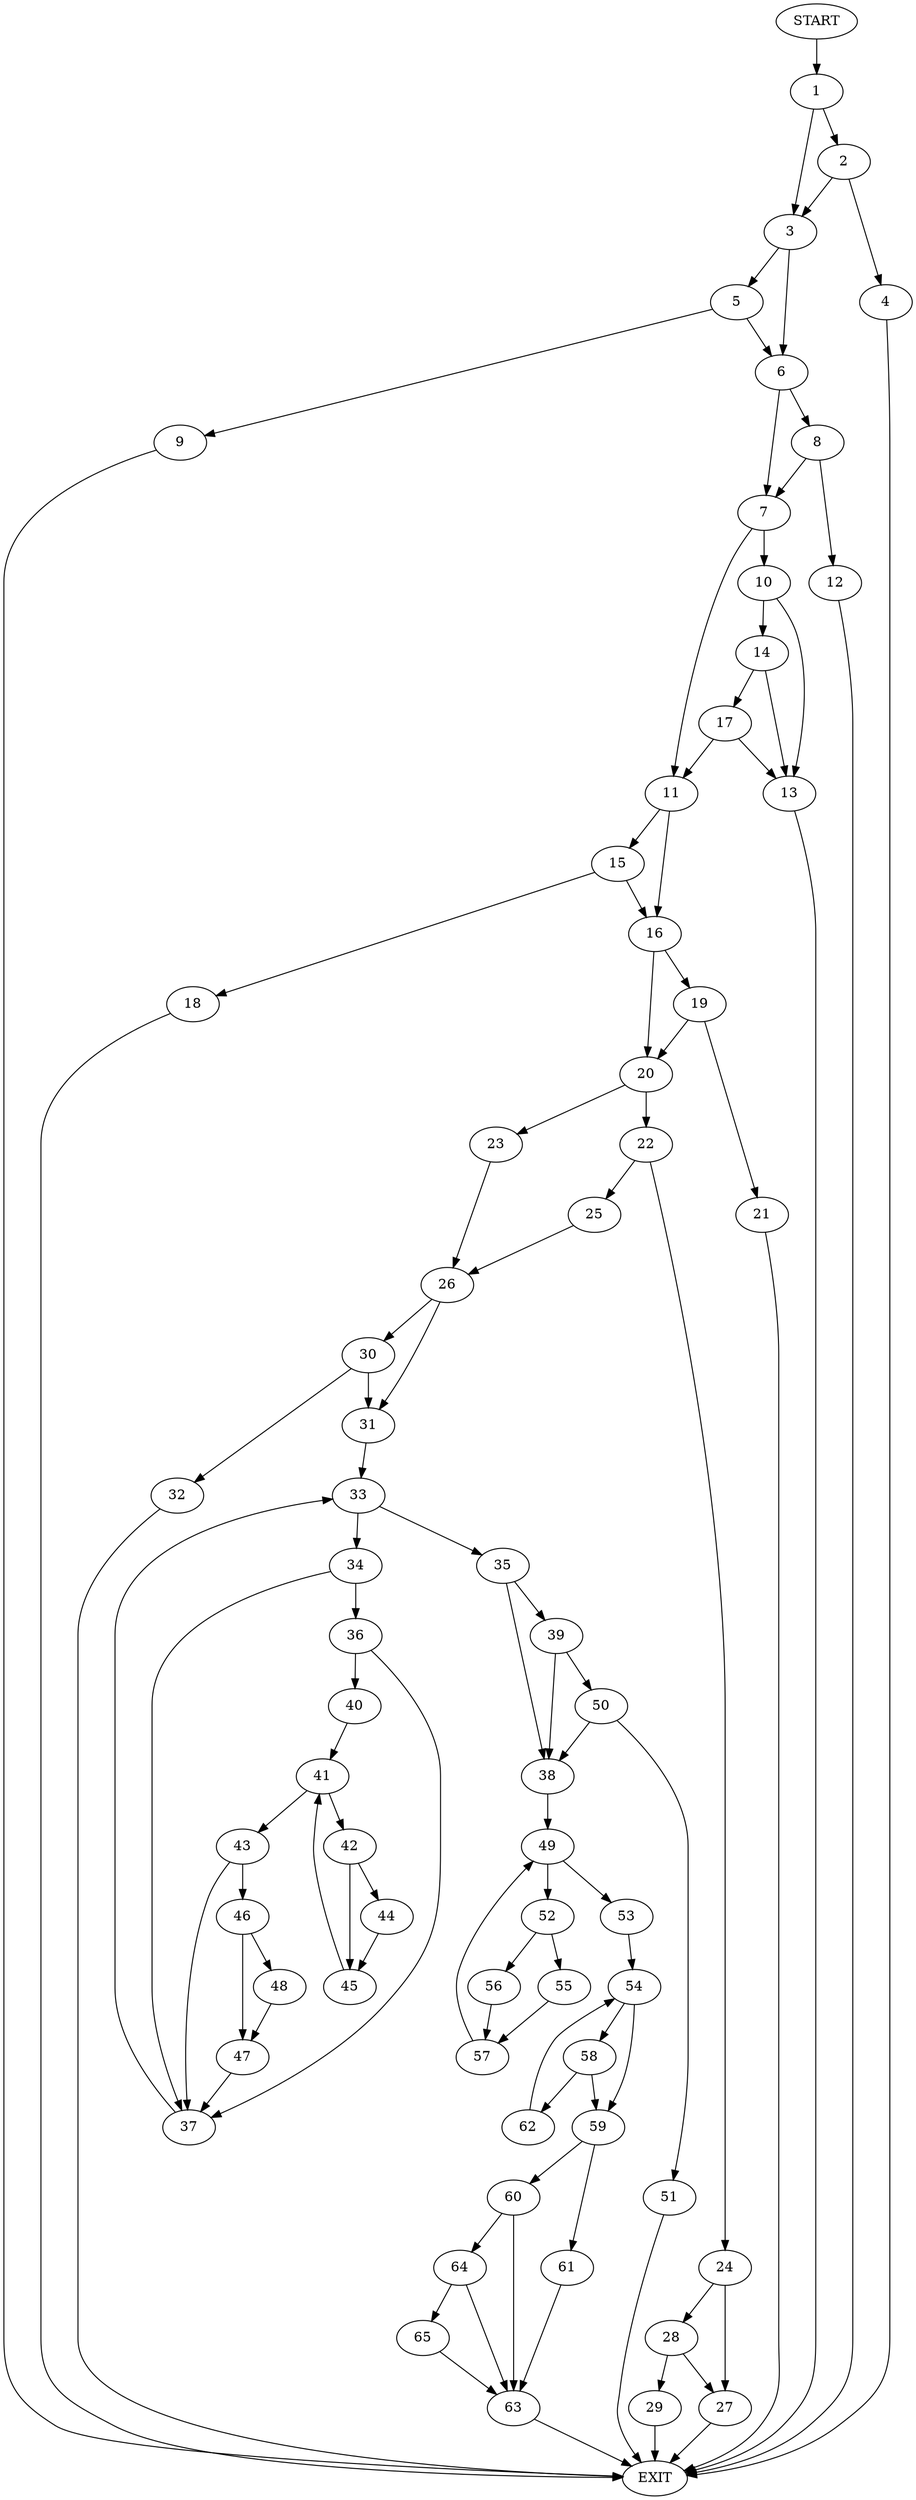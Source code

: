 digraph {
0 [label="START"]
66 [label="EXIT"]
0 -> 1
1 -> 2
1 -> 3
2 -> 4
2 -> 3
3 -> 5
3 -> 6
4 -> 66
6 -> 7
6 -> 8
5 -> 6
5 -> 9
9 -> 66
7 -> 10
7 -> 11
8 -> 7
8 -> 12
12 -> 66
10 -> 13
10 -> 14
11 -> 15
11 -> 16
13 -> 66
14 -> 13
14 -> 17
17 -> 11
17 -> 13
15 -> 18
15 -> 16
16 -> 19
16 -> 20
18 -> 66
19 -> 21
19 -> 20
20 -> 22
20 -> 23
21 -> 66
22 -> 24
22 -> 25
23 -> 26
25 -> 26
24 -> 27
24 -> 28
28 -> 29
28 -> 27
27 -> 66
29 -> 66
26 -> 30
26 -> 31
30 -> 31
30 -> 32
31 -> 33
32 -> 66
33 -> 34
33 -> 35
34 -> 36
34 -> 37
35 -> 38
35 -> 39
36 -> 40
36 -> 37
37 -> 33
40 -> 41
41 -> 42
41 -> 43
42 -> 44
42 -> 45
43 -> 37
43 -> 46
45 -> 41
44 -> 45
46 -> 47
46 -> 48
47 -> 37
48 -> 47
38 -> 49
39 -> 38
39 -> 50
50 -> 38
50 -> 51
51 -> 66
49 -> 52
49 -> 53
53 -> 54
52 -> 55
52 -> 56
55 -> 57
56 -> 57
57 -> 49
54 -> 58
54 -> 59
59 -> 60
59 -> 61
58 -> 62
58 -> 59
62 -> 54
60 -> 63
60 -> 64
61 -> 63
63 -> 66
64 -> 63
64 -> 65
65 -> 63
}
